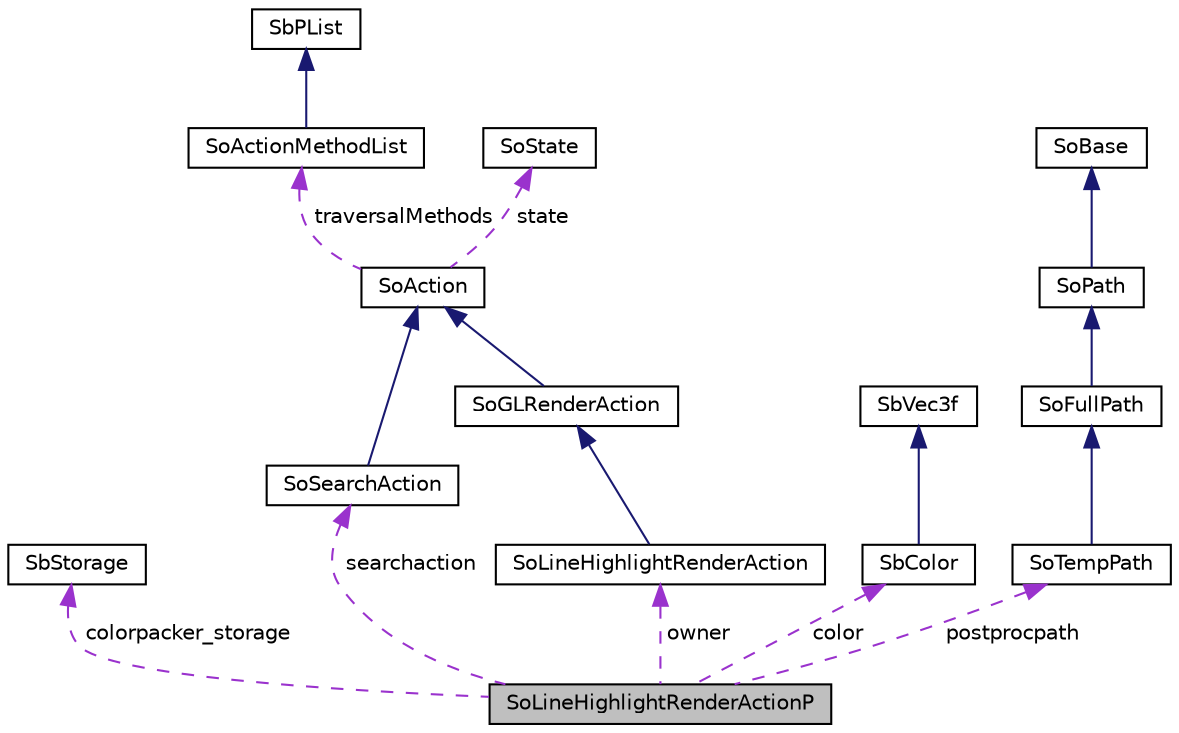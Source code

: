 digraph "SoLineHighlightRenderActionP"
{
 // LATEX_PDF_SIZE
  edge [fontname="Helvetica",fontsize="10",labelfontname="Helvetica",labelfontsize="10"];
  node [fontname="Helvetica",fontsize="10",shape=record];
  Node1 [label="SoLineHighlightRenderActionP",height=0.2,width=0.4,color="black", fillcolor="grey75", style="filled", fontcolor="black",tooltip=" "];
  Node2 -> Node1 [dir="back",color="darkorchid3",fontsize="10",style="dashed",label=" colorpacker_storage" ,fontname="Helvetica"];
  Node2 [label="SbStorage",height=0.2,width=0.4,color="black", fillcolor="white", style="filled",URL="$classSbStorage.html",tooltip=" "];
  Node3 -> Node1 [dir="back",color="darkorchid3",fontsize="10",style="dashed",label=" searchaction" ,fontname="Helvetica"];
  Node3 [label="SoSearchAction",height=0.2,width=0.4,color="black", fillcolor="white", style="filled",URL="$classSoSearchAction.html",tooltip="The SoSearchAction class provides methods for searching through scene graphs."];
  Node4 -> Node3 [dir="back",color="midnightblue",fontsize="10",style="solid",fontname="Helvetica"];
  Node4 [label="SoAction",height=0.2,width=0.4,color="black", fillcolor="white", style="filled",URL="$classSoAction.html",tooltip="The SoAction class is the base class for all traversal actions."];
  Node5 -> Node4 [dir="back",color="darkorchid3",fontsize="10",style="dashed",label=" traversalMethods" ,fontname="Helvetica"];
  Node5 [label="SoActionMethodList",height=0.2,width=0.4,color="black", fillcolor="white", style="filled",URL="$classSoActionMethodList.html",tooltip="The SoActionMethodList class contains function pointers for action methods."];
  Node6 -> Node5 [dir="back",color="midnightblue",fontsize="10",style="solid",fontname="Helvetica"];
  Node6 [label="SbPList",height=0.2,width=0.4,color="black", fillcolor="white", style="filled",URL="$classSbPList.html",tooltip="The SbPList class is a container class for void pointers."];
  Node7 -> Node4 [dir="back",color="darkorchid3",fontsize="10",style="dashed",label=" state" ,fontname="Helvetica"];
  Node7 [label="SoState",height=0.2,width=0.4,color="black", fillcolor="white", style="filled",URL="$classSoState.html",tooltip="The SoState class manages the Coin scene graph traversal state data."];
  Node8 -> Node1 [dir="back",color="darkorchid3",fontsize="10",style="dashed",label=" owner" ,fontname="Helvetica"];
  Node8 [label="SoLineHighlightRenderAction",height=0.2,width=0.4,color="black", fillcolor="white", style="filled",URL="$classSoLineHighlightRenderAction.html",tooltip="The SoLineHighlightRenderAction class renders selections with line highlighting."];
  Node9 -> Node8 [dir="back",color="midnightblue",fontsize="10",style="solid",fontname="Helvetica"];
  Node9 [label="SoGLRenderAction",height=0.2,width=0.4,color="black", fillcolor="white", style="filled",URL="$classSoGLRenderAction.html",tooltip="The SoGLRenderAction class renders the scene graph with OpenGL calls."];
  Node4 -> Node9 [dir="back",color="midnightblue",fontsize="10",style="solid",fontname="Helvetica"];
  Node10 -> Node1 [dir="back",color="darkorchid3",fontsize="10",style="dashed",label=" color" ,fontname="Helvetica"];
  Node10 [label="SbColor",height=0.2,width=0.4,color="black", fillcolor="white", style="filled",URL="$classSbColor.html",tooltip="The SbColor class contains the red, green and blue components which make up a color value."];
  Node11 -> Node10 [dir="back",color="midnightblue",fontsize="10",style="solid",fontname="Helvetica"];
  Node11 [label="SbVec3f",height=0.2,width=0.4,color="black", fillcolor="white", style="filled",URL="$classSbVec3f.html",tooltip="The SbVec3f class is a 3 dimensional vector with floating point coordinates."];
  Node12 -> Node1 [dir="back",color="darkorchid3",fontsize="10",style="dashed",label=" postprocpath" ,fontname="Helvetica"];
  Node12 [label="SoTempPath",height=0.2,width=0.4,color="black", fillcolor="white", style="filled",URL="$classSoTempPath.html",tooltip="The SoTempPath class is used to store temporary paths."];
  Node13 -> Node12 [dir="back",color="midnightblue",fontsize="10",style="solid",fontname="Helvetica"];
  Node13 [label="SoFullPath",height=0.2,width=0.4,color="black", fillcolor="white", style="filled",URL="$classSoFullPath.html",tooltip="The SoFullPath class allows examination of hidden children in paths."];
  Node14 -> Node13 [dir="back",color="midnightblue",fontsize="10",style="solid",fontname="Helvetica"];
  Node14 [label="SoPath",height=0.2,width=0.4,color="black", fillcolor="white", style="filled",URL="$classSoPath.html",tooltip="The SoPath class is a container class for traversal path descriptions."];
  Node15 -> Node14 [dir="back",color="midnightblue",fontsize="10",style="solid",fontname="Helvetica"];
  Node15 [label="SoBase",height=0.2,width=0.4,color="black", fillcolor="white", style="filled",URL="$classSoBase.html",tooltip="The SoBase class is the top-level superclass for a number of class-hierarchies."];
}
